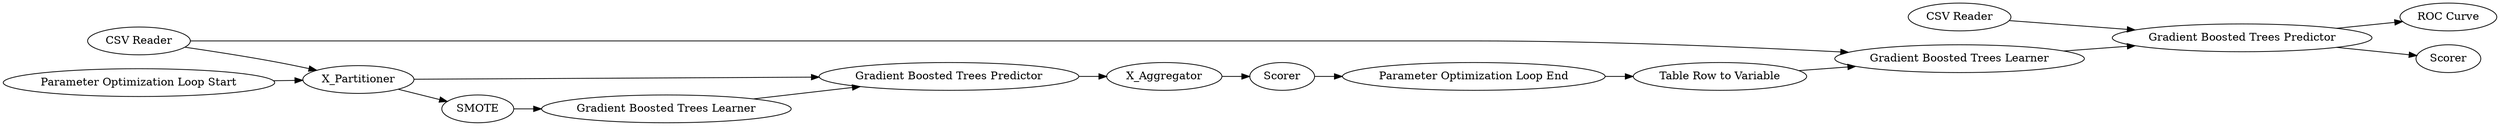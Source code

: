 digraph {
	16 -> 12
	2 -> 26
	14 -> 16
	33 -> 26
	34 -> 33
	7 -> 34
	1 -> 11
	26 -> 36
	32 -> 11
	11 -> 16
	31 -> 7
	11 -> 17
	17 -> 14
	26 -> 35
	12 -> 31
	1 -> 33
	16 [label="Gradient Boosted Trees Predictor"]
	35 [label=Scorer]
	1 [label="CSV Reader"]
	7 [label="Parameter Optimization Loop End"]
	34 [label="Table Row to Variable"]
	31 [label=Scorer]
	36 [label="ROC Curve"]
	11 [label=X_Partitioner]
	26 [label="Gradient Boosted Trees Predictor"]
	14 [label="Gradient Boosted Trees Learner"]
	33 [label="Gradient Boosted Trees Learner"]
	17 [label=SMOTE]
	32 [label="Parameter Optimization Loop Start"]
	2 [label="CSV Reader"]
	12 [label=X_Aggregator]
	rankdir=LR
}
